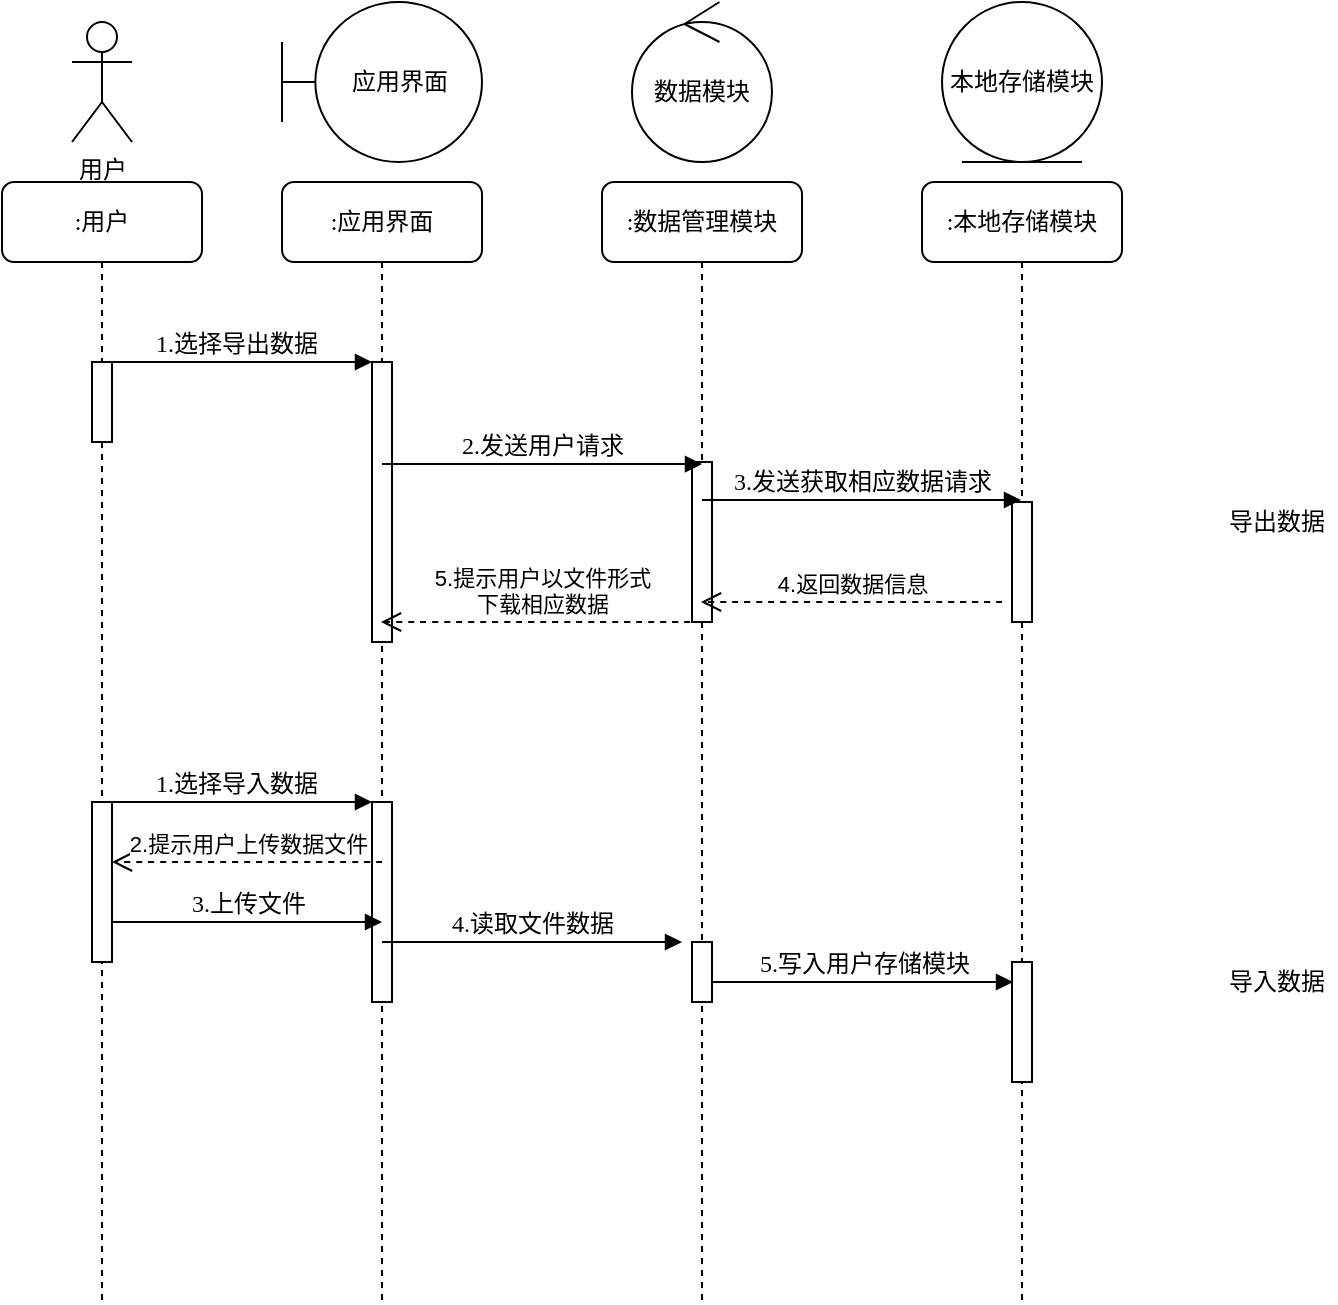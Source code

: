 <mxfile version="17.1.1" type="device"><diagram name="Page-1" id="13e1069c-82ec-6db2-03f1-153e76fe0fe0"><mxGraphModel dx="1038" dy="523" grid="1" gridSize="10" guides="1" tooltips="1" connect="1" arrows="1" fold="1" page="1" pageScale="1" pageWidth="1654" pageHeight="1169" math="0" shadow="0"><root><mxCell id="0"/><mxCell id="1" parent="0"/><mxCell id="7baba1c4bc27f4b0-2" value=":应用界面" style="shape=umlLifeline;perimeter=lifelinePerimeter;whiteSpace=wrap;html=1;container=1;collapsible=0;recursiveResize=0;outlineConnect=0;rounded=1;shadow=0;comic=0;labelBackgroundColor=none;strokeWidth=1;fontFamily=Verdana;fontSize=12;align=center;" parent="1" vertex="1"><mxGeometry x="240" y="100" width="100" height="560" as="geometry"/></mxCell><mxCell id="saKmNXNhmKmb561v1Lsh-4" value="" style="html=1;points=[];perimeter=orthogonalPerimeter;rounded=0;shadow=0;comic=0;labelBackgroundColor=none;strokeWidth=1;fontFamily=Verdana;fontSize=12;align=center;" parent="7baba1c4bc27f4b0-2" vertex="1"><mxGeometry x="45" y="90" width="10" height="140" as="geometry"/></mxCell><mxCell id="to3mjGD5bS0fs8dWtGUx-1" value="" style="html=1;points=[];perimeter=orthogonalPerimeter;rounded=0;shadow=0;comic=0;labelBackgroundColor=none;strokeWidth=1;fontFamily=Verdana;fontSize=12;align=center;" parent="7baba1c4bc27f4b0-2" vertex="1"><mxGeometry x="45" y="310" width="10" height="100" as="geometry"/></mxCell><mxCell id="7baba1c4bc27f4b0-3" value=":数据管理模块" style="shape=umlLifeline;perimeter=lifelinePerimeter;whiteSpace=wrap;html=1;container=1;collapsible=0;recursiveResize=0;outlineConnect=0;rounded=1;shadow=0;comic=0;labelBackgroundColor=none;strokeWidth=1;fontFamily=Verdana;fontSize=12;align=center;" parent="1" vertex="1"><mxGeometry x="400" y="100" width="100" height="560" as="geometry"/></mxCell><mxCell id="saKmNXNhmKmb561v1Lsh-8" value="" style="html=1;points=[];perimeter=orthogonalPerimeter;rounded=0;shadow=0;comic=0;labelBackgroundColor=none;strokeWidth=1;fontFamily=Verdana;fontSize=12;align=center;" parent="7baba1c4bc27f4b0-3" vertex="1"><mxGeometry x="45" y="140" width="10" height="80" as="geometry"/></mxCell><mxCell id="to3mjGD5bS0fs8dWtGUx-2" value="" style="html=1;points=[];perimeter=orthogonalPerimeter;rounded=0;shadow=0;comic=0;labelBackgroundColor=none;strokeWidth=1;fontFamily=Verdana;fontSize=12;align=center;" parent="7baba1c4bc27f4b0-3" vertex="1"><mxGeometry x="45" y="380" width="10" height="30" as="geometry"/></mxCell><mxCell id="to3mjGD5bS0fs8dWtGUx-10" value="5.写入用户存储模块" style="html=1;verticalAlign=bottom;endArrow=block;labelBackgroundColor=none;fontFamily=Verdana;fontSize=12;elbow=vertical;" parent="7baba1c4bc27f4b0-3" edge="1"><mxGeometry relative="1" as="geometry"><mxPoint x="55" y="400" as="sourcePoint"/><mxPoint x="205.5" y="400" as="targetPoint"/><Array as="points"><mxPoint x="125.5" y="400"/></Array></mxGeometry></mxCell><mxCell id="7baba1c4bc27f4b0-4" value=":本地存储模块" style="shape=umlLifeline;perimeter=lifelinePerimeter;whiteSpace=wrap;html=1;container=1;collapsible=0;recursiveResize=0;outlineConnect=0;rounded=1;shadow=0;comic=0;labelBackgroundColor=none;strokeWidth=1;fontFamily=Verdana;fontSize=12;align=center;" parent="1" vertex="1"><mxGeometry x="560" y="100" width="100" height="560" as="geometry"/></mxCell><mxCell id="7baba1c4bc27f4b0-13" value="" style="html=1;points=[];perimeter=orthogonalPerimeter;rounded=0;shadow=0;comic=0;labelBackgroundColor=none;strokeWidth=1;fontFamily=Verdana;fontSize=12;align=center;" parent="7baba1c4bc27f4b0-4" vertex="1"><mxGeometry x="45" y="160" width="10" height="60" as="geometry"/></mxCell><mxCell id="to3mjGD5bS0fs8dWtGUx-3" value="" style="html=1;points=[];perimeter=orthogonalPerimeter;rounded=0;shadow=0;comic=0;labelBackgroundColor=none;strokeWidth=1;fontFamily=Verdana;fontSize=12;align=center;" parent="7baba1c4bc27f4b0-4" vertex="1"><mxGeometry x="45" y="390" width="10" height="60" as="geometry"/></mxCell><mxCell id="7baba1c4bc27f4b0-8" value=":用户" style="shape=umlLifeline;perimeter=lifelinePerimeter;whiteSpace=wrap;html=1;container=1;collapsible=0;recursiveResize=0;outlineConnect=0;rounded=1;shadow=0;comic=0;labelBackgroundColor=none;strokeWidth=1;fontFamily=Verdana;fontSize=12;align=center;" parent="1" vertex="1"><mxGeometry x="100" y="100" width="100" height="560" as="geometry"/></mxCell><mxCell id="7baba1c4bc27f4b0-9" value="" style="html=1;points=[];perimeter=orthogonalPerimeter;rounded=0;shadow=0;comic=0;labelBackgroundColor=none;strokeWidth=1;fontFamily=Verdana;fontSize=12;align=center;" parent="7baba1c4bc27f4b0-8" vertex="1"><mxGeometry x="45" y="90" width="10" height="40" as="geometry"/></mxCell><mxCell id="to3mjGD5bS0fs8dWtGUx-9" value="2.提示用户上传数据文件" style="html=1;verticalAlign=bottom;endArrow=open;dashed=1;endSize=8;rounded=0;curved=1;" parent="7baba1c4bc27f4b0-8" edge="1"><mxGeometry relative="1" as="geometry"><mxPoint x="190" y="340" as="sourcePoint"/><mxPoint x="55" y="340" as="targetPoint"/></mxGeometry></mxCell><mxCell id="krtXPOYTVXyJJNXq8KOw-3" value="用户" style="shape=umlActor;verticalLabelPosition=bottom;verticalAlign=top;html=1;" parent="1" vertex="1"><mxGeometry x="135" y="20" width="30" height="60" as="geometry"/></mxCell><mxCell id="krtXPOYTVXyJJNXq8KOw-4" value="应用界面" style="shape=umlBoundary;whiteSpace=wrap;html=1;" parent="1" vertex="1"><mxGeometry x="240" y="10" width="100" height="80" as="geometry"/></mxCell><mxCell id="krtXPOYTVXyJJNXq8KOw-5" value="数据模块" style="ellipse;shape=umlControl;whiteSpace=wrap;html=1;" parent="1" vertex="1"><mxGeometry x="415" y="10" width="70" height="80" as="geometry"/></mxCell><mxCell id="krtXPOYTVXyJJNXq8KOw-6" value="本地存储模块" style="ellipse;shape=umlEntity;whiteSpace=wrap;html=1;" parent="1" vertex="1"><mxGeometry x="570" y="10" width="80" height="80" as="geometry"/></mxCell><mxCell id="saKmNXNhmKmb561v1Lsh-2" value="1.选择导出数据" style="html=1;verticalAlign=bottom;endArrow=block;entryX=0;entryY=0;labelBackgroundColor=none;fontFamily=Verdana;fontSize=12;edgeStyle=elbowEdgeStyle;elbow=vertical;exitX=0.3;exitY=0;exitDx=0;exitDy=0;exitPerimeter=0;" parent="1" source="7baba1c4bc27f4b0-9" target="saKmNXNhmKmb561v1Lsh-4" edge="1"><mxGeometry relative="1" as="geometry"><mxPoint x="160" y="230" as="sourcePoint"/></mxGeometry></mxCell><mxCell id="saKmNXNhmKmb561v1Lsh-7" value="2.发送用户请求" style="html=1;verticalAlign=bottom;endArrow=block;labelBackgroundColor=none;fontFamily=Verdana;fontSize=12;elbow=vertical;entryX=0.5;entryY=0.013;entryDx=0;entryDy=0;entryPerimeter=0;" parent="1" target="saKmNXNhmKmb561v1Lsh-8" edge="1"><mxGeometry relative="1" as="geometry"><mxPoint x="290" y="241" as="sourcePoint"/><mxPoint x="428.5" y="373" as="targetPoint"/><Array as="points"/></mxGeometry></mxCell><mxCell id="ZZjWvdfTa6RyNDPc74h8-1" value="5.提示用户以文件形式&lt;br&gt;下载相应数据" style="html=1;verticalAlign=bottom;endArrow=open;dashed=1;endSize=8;rounded=0;curved=1;" parent="1" edge="1"><mxGeometry relative="1" as="geometry"><mxPoint x="450" y="320" as="sourcePoint"/><mxPoint x="289.5" y="320" as="targetPoint"/></mxGeometry></mxCell><mxCell id="7H-7s7QIADJQky_wkGHL-1" value="导出数据" style="text;html=1;align=center;verticalAlign=middle;resizable=0;points=[];autosize=1;strokeColor=none;fillColor=none;" parent="1" vertex="1"><mxGeometry x="707" y="260" width="60" height="20" as="geometry"/></mxCell><mxCell id="7H-7s7QIADJQky_wkGHL-30" value="导入数据" style="text;html=1;align=center;verticalAlign=middle;resizable=0;points=[];autosize=1;strokeColor=none;fillColor=none;" parent="1" vertex="1"><mxGeometry x="707" y="490" width="60" height="20" as="geometry"/></mxCell><mxCell id="rK5LL2EaAnmpZn2HIuTg-8" value="3.发送获取相应数据请求" style="html=1;verticalAlign=bottom;endArrow=block;labelBackgroundColor=none;fontFamily=Verdana;fontSize=12;elbow=vertical;" parent="1" edge="1"><mxGeometry relative="1" as="geometry"><mxPoint x="450" y="259" as="sourcePoint"/><mxPoint x="609.5" y="259" as="targetPoint"/><Array as="points"/></mxGeometry></mxCell><mxCell id="rK5LL2EaAnmpZn2HIuTg-9" value="4.返回数据信息" style="html=1;verticalAlign=bottom;endArrow=open;dashed=1;endSize=8;rounded=0;curved=1;" parent="1" edge="1"><mxGeometry relative="1" as="geometry"><mxPoint x="600" y="310" as="sourcePoint"/><mxPoint x="449.5" y="310" as="targetPoint"/></mxGeometry></mxCell><mxCell id="to3mjGD5bS0fs8dWtGUx-4" value="" style="html=1;points=[];perimeter=orthogonalPerimeter;rounded=0;shadow=0;comic=0;labelBackgroundColor=none;strokeWidth=1;fontFamily=Verdana;fontSize=12;align=center;" parent="1" vertex="1"><mxGeometry x="145" y="410" width="10" height="80" as="geometry"/></mxCell><mxCell id="to3mjGD5bS0fs8dWtGUx-5" value="1.选择导入数据" style="html=1;verticalAlign=bottom;endArrow=block;entryX=0;entryY=0;labelBackgroundColor=none;fontFamily=Verdana;fontSize=12;edgeStyle=elbowEdgeStyle;elbow=vertical;exitX=0.3;exitY=0;exitDx=0;exitDy=0;exitPerimeter=0;" parent="1" source="to3mjGD5bS0fs8dWtGUx-4" target="to3mjGD5bS0fs8dWtGUx-1" edge="1"><mxGeometry relative="1" as="geometry"><mxPoint x="95" y="510" as="sourcePoint"/></mxGeometry></mxCell><mxCell id="to3mjGD5bS0fs8dWtGUx-6" value="4.读取文件数据" style="html=1;verticalAlign=bottom;endArrow=block;labelBackgroundColor=none;fontFamily=Verdana;fontSize=12;elbow=vertical;" parent="1" source="7baba1c4bc27f4b0-2" edge="1"><mxGeometry relative="1" as="geometry"><mxPoint x="225" y="521" as="sourcePoint"/><mxPoint x="440" y="480" as="targetPoint"/><Array as="points"><mxPoint x="360" y="480"/></Array></mxGeometry></mxCell><mxCell id="to3mjGD5bS0fs8dWtGUx-8" value="3.上传文件" style="html=1;verticalAlign=bottom;endArrow=block;labelBackgroundColor=none;fontFamily=Verdana;fontSize=12;elbow=vertical;" parent="1" edge="1"><mxGeometry relative="1" as="geometry"><mxPoint x="155" y="470" as="sourcePoint"/><mxPoint x="290" y="470" as="targetPoint"/><Array as="points"/></mxGeometry></mxCell></root></mxGraphModel></diagram></mxfile>